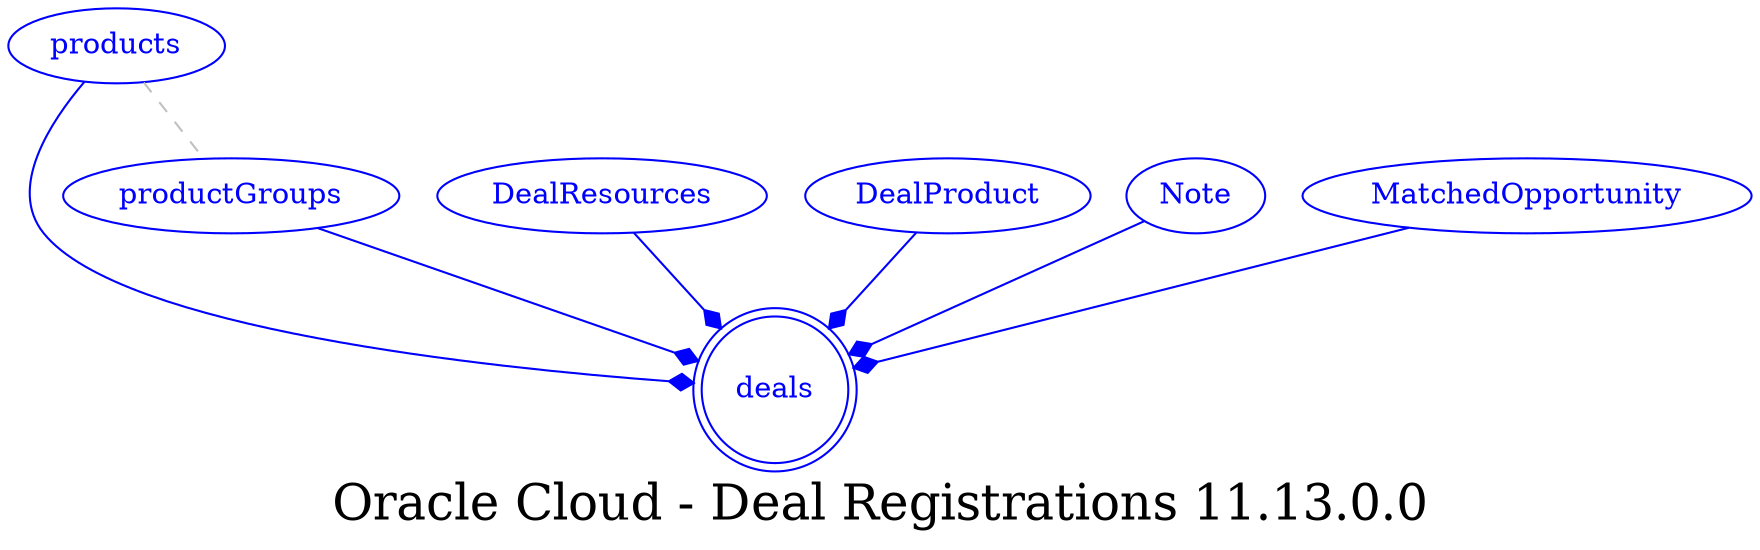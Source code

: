 digraph LexiconGraph {
graph[label="Oracle Cloud - Deal Registrations 11.13.0.0", fontsize=24]
splines=true
"deals" [color=blue, fontcolor=blue, shape=doublecircle]
"productGroups" -> "deals" [color=blue, fontcolor=blue, arrowhead=diamond, arrowtail=none]
"productGroups" [color=blue, fontcolor=blue, shape=ellipse]
"products" -> "productGroups" [color=grey, fontcolor=grey, arrowhead=none, arrowtail=none, style=dashed]
"DealResources" -> "deals" [color=blue, fontcolor=blue, arrowhead=diamond, arrowtail=none]
"DealResources" [color=blue, fontcolor=blue, shape=ellipse]
"DealProduct" -> "deals" [color=blue, fontcolor=blue, arrowhead=diamond, arrowtail=none]
"DealProduct" [color=blue, fontcolor=blue, shape=ellipse]
"products" -> "deals" [color=blue, fontcolor=blue, arrowhead=diamond, arrowtail=none]
"products" [color=blue, fontcolor=blue, shape=ellipse]
"Note" -> "deals" [color=blue, fontcolor=blue, arrowhead=diamond, arrowtail=none]
"Note" [color=blue, fontcolor=blue, shape=ellipse]
"MatchedOpportunity" -> "deals" [color=blue, fontcolor=blue, arrowhead=diamond, arrowtail=none]
"MatchedOpportunity" [color=blue, fontcolor=blue, shape=ellipse]
}
